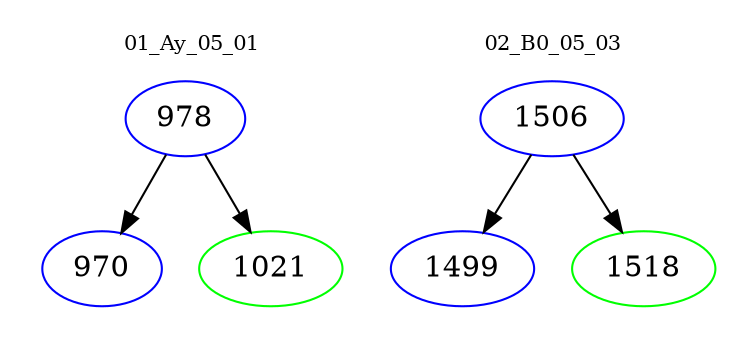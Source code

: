 digraph{
subgraph cluster_0 {
color = white
label = "01_Ay_05_01";
fontsize=10;
T0_978 [label="978", color="blue"]
T0_978 -> T0_970 [color="black"]
T0_970 [label="970", color="blue"]
T0_978 -> T0_1021 [color="black"]
T0_1021 [label="1021", color="green"]
}
subgraph cluster_1 {
color = white
label = "02_B0_05_03";
fontsize=10;
T1_1506 [label="1506", color="blue"]
T1_1506 -> T1_1499 [color="black"]
T1_1499 [label="1499", color="blue"]
T1_1506 -> T1_1518 [color="black"]
T1_1518 [label="1518", color="green"]
}
}

